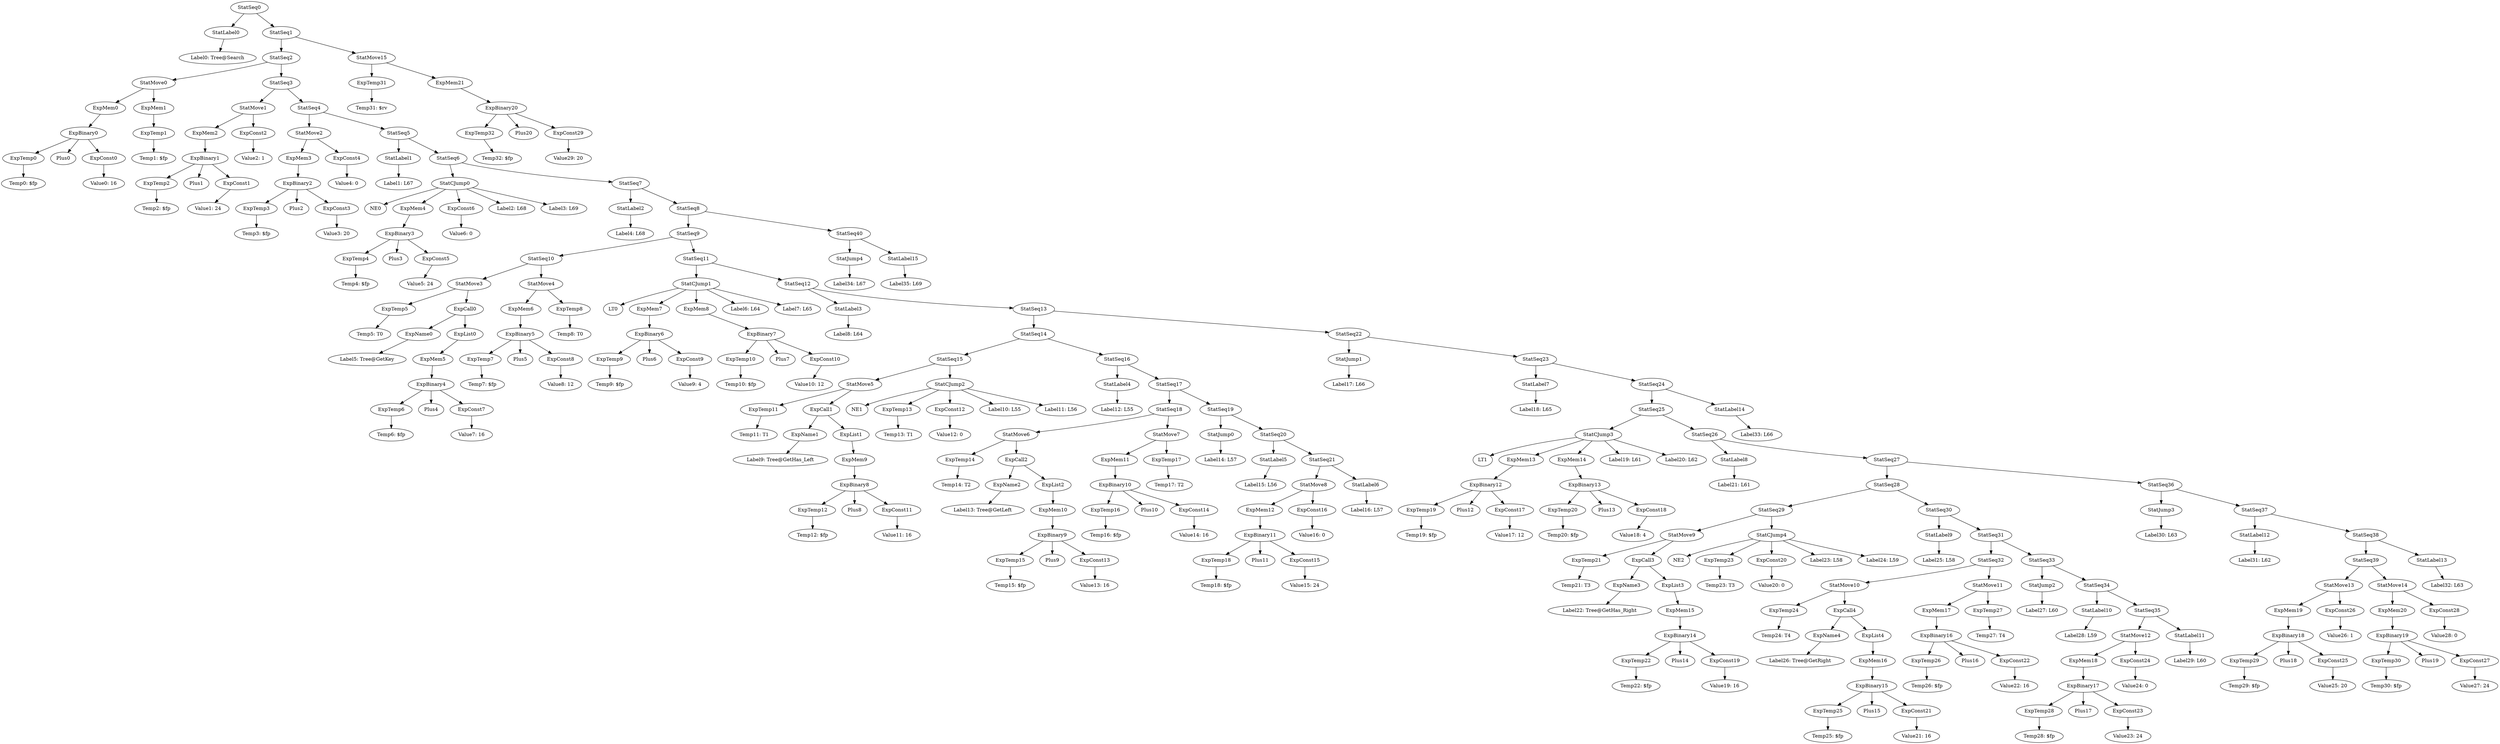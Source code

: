 digraph {
	ordering = out;
	ExpConst29 -> "Value29: 20";
	ExpTemp32 -> "Temp32: $fp";
	StatMove15 -> ExpTemp31;
	StatMove15 -> ExpMem21;
	StatSeq13 -> StatSeq14;
	StatSeq13 -> StatSeq22;
	ExpTemp23 -> "Temp23: T3";
	StatMove11 -> ExpMem17;
	StatMove11 -> ExpTemp27;
	ExpBinary10 -> ExpTemp16;
	ExpBinary10 -> Plus10;
	ExpBinary10 -> ExpConst14;
	ExpList2 -> ExpMem10;
	ExpTemp22 -> "Temp22: $fp";
	ExpTemp10 -> "Temp10: $fp";
	ExpConst19 -> "Value19: 16";
	StatMove12 -> ExpMem18;
	StatMove12 -> ExpConst24;
	StatSeq16 -> StatLabel4;
	StatSeq16 -> StatSeq17;
	StatSeq7 -> StatLabel2;
	StatSeq7 -> StatSeq8;
	ExpConst27 -> "Value27: 24";
	ExpTemp13 -> "Temp13: T1";
	ExpConst11 -> "Value11: 16";
	ExpTemp16 -> "Temp16: $fp";
	StatCJump2 -> NE1;
	StatCJump2 -> ExpTemp13;
	StatCJump2 -> ExpConst12;
	StatCJump2 -> "Label10: L55";
	StatCJump2 -> "Label11: L56";
	ExpBinary6 -> ExpTemp9;
	ExpBinary6 -> Plus6;
	ExpBinary6 -> ExpConst9;
	ExpBinary9 -> ExpTemp15;
	ExpBinary9 -> Plus9;
	ExpBinary9 -> ExpConst13;
	ExpCall4 -> ExpName4;
	ExpCall4 -> ExpList4;
	StatJump3 -> "Label30: L63";
	StatCJump1 -> LT0;
	StatCJump1 -> ExpMem7;
	StatCJump1 -> ExpMem8;
	StatCJump1 -> "Label6: L64";
	StatCJump1 -> "Label7: L65";
	ExpCall3 -> ExpName3;
	ExpCall3 -> ExpList3;
	ExpConst25 -> "Value25: 20";
	ExpConst12 -> "Value12: 0";
	ExpTemp8 -> "Temp8: T0";
	ExpMem15 -> ExpBinary14;
	ExpConst10 -> "Value10: 12";
	ExpBinary1 -> ExpTemp2;
	ExpBinary1 -> Plus1;
	ExpBinary1 -> ExpConst1;
	ExpConst14 -> "Value14: 16";
	ExpConst9 -> "Value9: 4";
	StatLabel2 -> "Label4: L68";
	StatMove5 -> ExpTemp11;
	StatMove5 -> ExpCall1;
	ExpBinary15 -> ExpTemp25;
	ExpBinary15 -> Plus15;
	ExpBinary15 -> ExpConst21;
	StatSeq20 -> StatLabel5;
	StatSeq20 -> StatSeq21;
	ExpBinary7 -> ExpTemp10;
	ExpBinary7 -> Plus7;
	ExpBinary7 -> ExpConst10;
	ExpBinary5 -> ExpTemp7;
	ExpBinary5 -> Plus5;
	ExpBinary5 -> ExpConst8;
	ExpTemp15 -> "Temp15: $fp";
	ExpName1 -> "Label9: Tree@GetHas_Left";
	StatMove13 -> ExpMem19;
	StatMove13 -> ExpConst26;
	ExpTemp17 -> "Temp17: T2";
	ExpConst3 -> "Value3: 20";
	StatMove1 -> ExpMem2;
	StatMove1 -> ExpConst2;
	StatLabel4 -> "Label12: L55";
	StatSeq23 -> StatLabel7;
	StatSeq23 -> StatSeq24;
	StatSeq5 -> StatLabel1;
	StatSeq5 -> StatSeq6;
	ExpConst1 -> "Value1: 24";
	StatMove2 -> ExpMem3;
	StatMove2 -> ExpConst4;
	ExpBinary13 -> ExpTemp20;
	ExpBinary13 -> Plus13;
	ExpBinary13 -> ExpConst18;
	ExpTemp2 -> "Temp2: $fp";
	StatLabel11 -> "Label29: L60";
	StatLabel12 -> "Label31: L62";
	ExpBinary0 -> ExpTemp0;
	ExpBinary0 -> Plus0;
	ExpBinary0 -> ExpConst0;
	ExpBinary11 -> ExpTemp18;
	ExpBinary11 -> Plus11;
	ExpBinary11 -> ExpConst15;
	StatSeq33 -> StatJump2;
	StatSeq33 -> StatSeq34;
	StatSeq15 -> StatMove5;
	StatSeq15 -> StatCJump2;
	ExpConst13 -> "Value13: 16";
	ExpMem7 -> ExpBinary6;
	StatSeq18 -> StatMove6;
	StatSeq18 -> StatMove7;
	StatLabel3 -> "Label8: L64";
	ExpBinary3 -> ExpTemp4;
	ExpBinary3 -> Plus3;
	ExpBinary3 -> ExpConst5;
	StatSeq3 -> StatMove1;
	StatSeq3 -> StatSeq4;
	ExpBinary14 -> ExpTemp22;
	ExpBinary14 -> Plus14;
	ExpBinary14 -> ExpConst19;
	StatMove0 -> ExpMem0;
	StatMove0 -> ExpMem1;
	ExpTemp12 -> "Temp12: $fp";
	ExpTemp14 -> "Temp14: T2";
	StatLabel6 -> "Label16: L57";
	ExpMem21 -> ExpBinary20;
	ExpConst23 -> "Value23: 24";
	StatSeq11 -> StatCJump1;
	StatSeq11 -> StatSeq12;
	ExpMem2 -> ExpBinary1;
	StatJump1 -> "Label17: L66";
	StatLabel1 -> "Label1: L67";
	StatSeq9 -> StatSeq10;
	StatSeq9 -> StatSeq11;
	ExpCall0 -> ExpName0;
	ExpCall0 -> ExpList0;
	ExpMem8 -> ExpBinary7;
	StatSeq6 -> StatCJump0;
	StatSeq6 -> StatSeq7;
	ExpTemp11 -> "Temp11: T1";
	StatSeq0 -> StatLabel0;
	StatSeq0 -> StatSeq1;
	ExpTemp1 -> "Temp1: $fp";
	ExpList1 -> ExpMem9;
	ExpBinary4 -> ExpTemp6;
	ExpBinary4 -> Plus4;
	ExpBinary4 -> ExpConst7;
	ExpTemp5 -> "Temp5: T0";
	ExpBinary17 -> ExpTemp28;
	ExpBinary17 -> Plus17;
	ExpBinary17 -> ExpConst23;
	ExpMem16 -> ExpBinary15;
	ExpBinary2 -> ExpTemp3;
	ExpBinary2 -> Plus2;
	ExpBinary2 -> ExpConst3;
	ExpMem5 -> ExpBinary4;
	StatSeq17 -> StatSeq18;
	StatSeq17 -> StatSeq19;
	ExpTemp19 -> "Temp19: $fp";
	StatSeq1 -> StatSeq2;
	StatSeq1 -> StatMove15;
	StatSeq30 -> StatLabel9;
	StatSeq30 -> StatSeq31;
	ExpName2 -> "Label13: Tree@GetLeft";
	ExpMem3 -> ExpBinary2;
	StatSeq4 -> StatMove2;
	StatSeq4 -> StatSeq5;
	ExpMem0 -> ExpBinary0;
	ExpMem1 -> ExpTemp1;
	ExpMem9 -> ExpBinary8;
	ExpConst6 -> "Value6: 0";
	ExpConst8 -> "Value8: 12";
	ExpName0 -> "Label5: Tree@GetKey";
	ExpTemp20 -> "Temp20: $fp";
	ExpConst4 -> "Value4: 0";
	StatSeq12 -> StatLabel3;
	StatSeq12 -> StatSeq13;
	ExpTemp4 -> "Temp4: $fp";
	StatLabel5 -> "Label15: L56";
	ExpTemp0 -> "Temp0: $fp";
	StatMove7 -> ExpMem11;
	StatMove7 -> ExpTemp17;
	ExpTemp7 -> "Temp7: $fp";
	ExpCall2 -> ExpName2;
	ExpCall2 -> ExpList2;
	ExpConst2 -> "Value2: 1";
	StatLabel0 -> "Label0: Tree@Search";
	ExpConst24 -> "Value24: 0";
	ExpBinary8 -> ExpTemp12;
	ExpBinary8 -> Plus8;
	ExpBinary8 -> ExpConst11;
	ExpConst5 -> "Value5: 24";
	StatSeq26 -> StatLabel8;
	StatSeq26 -> StatSeq27;
	ExpCall1 -> ExpName1;
	ExpCall1 -> ExpList1;
	ExpMem19 -> ExpBinary18;
	ExpConst0 -> "Value0: 16";
	StatCJump0 -> NE0;
	StatCJump0 -> ExpMem4;
	StatCJump0 -> ExpConst6;
	StatCJump0 -> "Label2: L68";
	StatCJump0 -> "Label3: L69";
	StatJump0 -> "Label14: L57";
	ExpConst15 -> "Value15: 24";
	ExpMem12 -> ExpBinary11;
	ExpBinary20 -> ExpTemp32;
	ExpBinary20 -> Plus20;
	ExpBinary20 -> ExpConst29;
	StatSeq32 -> StatMove10;
	StatSeq32 -> StatMove11;
	ExpTemp28 -> "Temp28: $fp";
	StatMove8 -> ExpMem12;
	StatMove8 -> ExpConst16;
	StatLabel7 -> "Label18: L65";
	ExpMem6 -> ExpBinary5;
	ExpConst16 -> "Value16: 0";
	StatSeq21 -> StatMove8;
	StatSeq21 -> StatLabel6;
	StatSeq19 -> StatJump0;
	StatSeq19 -> StatSeq20;
	StatSeq22 -> StatJump1;
	StatSeq22 -> StatSeq23;
	StatCJump3 -> LT1;
	StatCJump3 -> ExpMem13;
	StatCJump3 -> ExpMem14;
	StatCJump3 -> "Label19: L61";
	StatCJump3 -> "Label20: L62";
	StatMove6 -> ExpTemp14;
	StatMove6 -> ExpCall2;
	ExpBinary12 -> ExpTemp19;
	ExpBinary12 -> Plus12;
	ExpBinary12 -> ExpConst17;
	ExpConst26 -> "Value26: 1";
	ExpConst18 -> "Value18: 4";
	ExpConst17 -> "Value17: 12";
	StatCJump4 -> NE2;
	StatCJump4 -> ExpTemp23;
	StatCJump4 -> ExpConst20;
	StatCJump4 -> "Label23: L58";
	StatCJump4 -> "Label24: L59";
	StatSeq14 -> StatSeq15;
	StatSeq14 -> StatSeq16;
	ExpMem13 -> ExpBinary12;
	StatSeq31 -> StatSeq32;
	StatSeq31 -> StatSeq33;
	ExpMem14 -> ExpBinary13;
	StatMove3 -> ExpTemp5;
	StatMove3 -> ExpCall0;
	StatSeq25 -> StatCJump3;
	StatSeq25 -> StatSeq26;
	ExpConst7 -> "Value7: 16";
	ExpTemp21 -> "Temp21: T3";
	StatMove4 -> ExpMem6;
	StatMove4 -> ExpTemp8;
	StatMove9 -> ExpTemp21;
	StatMove9 -> ExpCall3;
	ExpName3 -> "Label22: Tree@GetHas_Right";
	ExpList3 -> ExpMem15;
	StatSeq29 -> StatMove9;
	StatSeq29 -> StatCJump4;
	ExpConst20 -> "Value20: 0";
	StatSeq28 -> StatSeq29;
	StatSeq28 -> StatSeq30;
	StatLabel9 -> "Label25: L58";
	ExpTemp31 -> "Temp31: $rv";
	ExpTemp24 -> "Temp24: T4";
	ExpMem4 -> ExpBinary3;
	StatMove10 -> ExpTemp24;
	StatMove10 -> ExpCall4;
	StatSeq39 -> StatMove13;
	StatSeq39 -> StatMove14;
	ExpName4 -> "Label26: Tree@GetRight";
	ExpTemp25 -> "Temp25: $fp";
	ExpConst21 -> "Value21: 16";
	ExpList4 -> ExpMem16;
	ExpTemp27 -> "Temp27: T4";
	ExpTemp26 -> "Temp26: $fp";
	ExpBinary16 -> ExpTemp26;
	ExpBinary16 -> Plus16;
	ExpBinary16 -> ExpConst22;
	ExpTemp18 -> "Temp18: $fp";
	ExpConst28 -> "Value28: 0";
	ExpList0 -> ExpMem5;
	ExpConst22 -> "Value22: 16";
	StatSeq34 -> StatLabel10;
	StatSeq34 -> StatSeq35;
	ExpMem17 -> ExpBinary16;
	StatJump2 -> "Label27: L60";
	StatLabel10 -> "Label28: L59";
	ExpMem18 -> ExpBinary17;
	StatSeq35 -> StatMove12;
	StatSeq35 -> StatLabel11;
	StatMove14 -> ExpMem20;
	StatMove14 -> ExpConst28;
	ExpTemp9 -> "Temp9: $fp";
	StatSeq27 -> StatSeq28;
	StatSeq27 -> StatSeq36;
	ExpMem11 -> ExpBinary10;
	StatSeq36 -> StatJump3;
	StatSeq36 -> StatSeq37;
	StatSeq37 -> StatLabel12;
	StatSeq37 -> StatSeq38;
	ExpTemp3 -> "Temp3: $fp";
	ExpTemp6 -> "Temp6: $fp";
	StatLabel8 -> "Label21: L61";
	ExpBinary18 -> ExpTemp29;
	ExpBinary18 -> Plus18;
	ExpBinary18 -> ExpConst25;
	ExpTemp29 -> "Temp29: $fp";
	ExpTemp30 -> "Temp30: $fp";
	ExpBinary19 -> ExpTemp30;
	ExpBinary19 -> Plus19;
	ExpBinary19 -> ExpConst27;
	ExpMem20 -> ExpBinary19;
	StatSeq38 -> StatSeq39;
	StatSeq38 -> StatLabel13;
	StatSeq2 -> StatMove0;
	StatSeq2 -> StatSeq3;
	StatLabel13 -> "Label32: L63";
	StatSeq24 -> StatSeq25;
	StatSeq24 -> StatLabel14;
	StatSeq10 -> StatMove3;
	StatSeq10 -> StatMove4;
	StatLabel14 -> "Label33: L66";
	StatSeq8 -> StatSeq9;
	StatSeq8 -> StatSeq40;
	ExpMem10 -> ExpBinary9;
	StatJump4 -> "Label34: L67";
	StatSeq40 -> StatJump4;
	StatSeq40 -> StatLabel15;
	StatLabel15 -> "Label35: L69";
}

